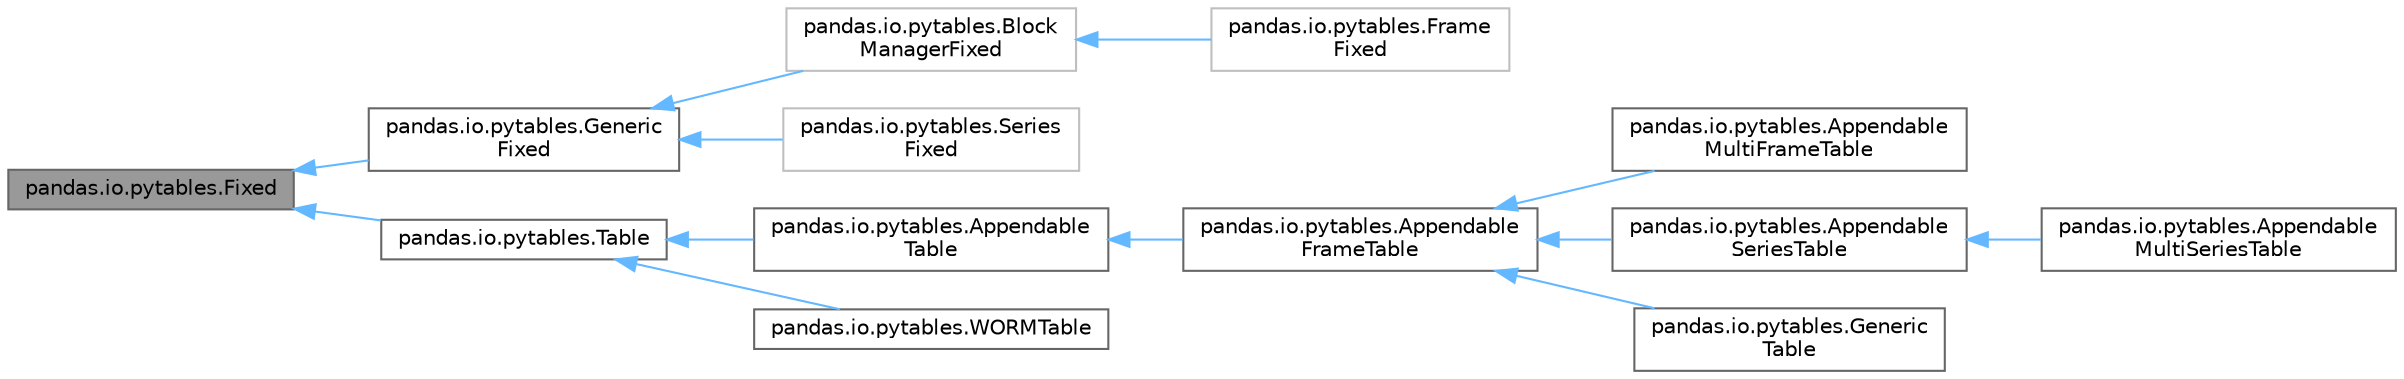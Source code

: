 digraph "pandas.io.pytables.Fixed"
{
 // LATEX_PDF_SIZE
  bgcolor="transparent";
  edge [fontname=Helvetica,fontsize=10,labelfontname=Helvetica,labelfontsize=10];
  node [fontname=Helvetica,fontsize=10,shape=box,height=0.2,width=0.4];
  rankdir="LR";
  Node1 [id="Node000001",label="pandas.io.pytables.Fixed",height=0.2,width=0.4,color="gray40", fillcolor="grey60", style="filled", fontcolor="black",tooltip=" "];
  Node1 -> Node2 [id="edge1_Node000001_Node000002",dir="back",color="steelblue1",style="solid",tooltip=" "];
  Node2 [id="Node000002",label="pandas.io.pytables.Generic\lFixed",height=0.2,width=0.4,color="gray40", fillcolor="white", style="filled",URL="$dc/d65/classpandas_1_1io_1_1pytables_1_1GenericFixed.html",tooltip=" "];
  Node2 -> Node3 [id="edge2_Node000002_Node000003",dir="back",color="steelblue1",style="solid",tooltip=" "];
  Node3 [id="Node000003",label="pandas.io.pytables.Block\lManagerFixed",height=0.2,width=0.4,color="grey75", fillcolor="white", style="filled",URL="$da/d11/classpandas_1_1io_1_1pytables_1_1BlockManagerFixed.html",tooltip=" "];
  Node3 -> Node4 [id="edge3_Node000003_Node000004",dir="back",color="steelblue1",style="solid",tooltip=" "];
  Node4 [id="Node000004",label="pandas.io.pytables.Frame\lFixed",height=0.2,width=0.4,color="grey75", fillcolor="white", style="filled",URL="$d4/d5b/classpandas_1_1io_1_1pytables_1_1FrameFixed.html",tooltip=" "];
  Node2 -> Node5 [id="edge4_Node000002_Node000005",dir="back",color="steelblue1",style="solid",tooltip=" "];
  Node5 [id="Node000005",label="pandas.io.pytables.Series\lFixed",height=0.2,width=0.4,color="grey75", fillcolor="white", style="filled",URL="$d1/da8/classpandas_1_1io_1_1pytables_1_1SeriesFixed.html",tooltip=" "];
  Node1 -> Node6 [id="edge5_Node000001_Node000006",dir="back",color="steelblue1",style="solid",tooltip=" "];
  Node6 [id="Node000006",label="pandas.io.pytables.Table",height=0.2,width=0.4,color="gray40", fillcolor="white", style="filled",URL="$d2/daf/classpandas_1_1io_1_1pytables_1_1Table.html",tooltip=" "];
  Node6 -> Node7 [id="edge6_Node000006_Node000007",dir="back",color="steelblue1",style="solid",tooltip=" "];
  Node7 [id="Node000007",label="pandas.io.pytables.Appendable\lTable",height=0.2,width=0.4,color="gray40", fillcolor="white", style="filled",URL="$df/d2c/classpandas_1_1io_1_1pytables_1_1AppendableTable.html",tooltip=" "];
  Node7 -> Node8 [id="edge7_Node000007_Node000008",dir="back",color="steelblue1",style="solid",tooltip=" "];
  Node8 [id="Node000008",label="pandas.io.pytables.Appendable\lFrameTable",height=0.2,width=0.4,color="gray40", fillcolor="white", style="filled",URL="$d1/dc1/classpandas_1_1io_1_1pytables_1_1AppendableFrameTable.html",tooltip=" "];
  Node8 -> Node9 [id="edge8_Node000008_Node000009",dir="back",color="steelblue1",style="solid",tooltip=" "];
  Node9 [id="Node000009",label="pandas.io.pytables.Appendable\lMultiFrameTable",height=0.2,width=0.4,color="gray40", fillcolor="white", style="filled",URL="$de/d0c/classpandas_1_1io_1_1pytables_1_1AppendableMultiFrameTable.html",tooltip=" "];
  Node8 -> Node10 [id="edge9_Node000008_Node000010",dir="back",color="steelblue1",style="solid",tooltip=" "];
  Node10 [id="Node000010",label="pandas.io.pytables.Appendable\lSeriesTable",height=0.2,width=0.4,color="gray40", fillcolor="white", style="filled",URL="$d9/d52/classpandas_1_1io_1_1pytables_1_1AppendableSeriesTable.html",tooltip=" "];
  Node10 -> Node11 [id="edge10_Node000010_Node000011",dir="back",color="steelblue1",style="solid",tooltip=" "];
  Node11 [id="Node000011",label="pandas.io.pytables.Appendable\lMultiSeriesTable",height=0.2,width=0.4,color="gray40", fillcolor="white", style="filled",URL="$d6/d90/classpandas_1_1io_1_1pytables_1_1AppendableMultiSeriesTable.html",tooltip=" "];
  Node8 -> Node12 [id="edge11_Node000008_Node000012",dir="back",color="steelblue1",style="solid",tooltip=" "];
  Node12 [id="Node000012",label="pandas.io.pytables.Generic\lTable",height=0.2,width=0.4,color="gray40", fillcolor="white", style="filled",URL="$d5/d2a/classpandas_1_1io_1_1pytables_1_1GenericTable.html",tooltip=" "];
  Node6 -> Node13 [id="edge12_Node000006_Node000013",dir="back",color="steelblue1",style="solid",tooltip=" "];
  Node13 [id="Node000013",label="pandas.io.pytables.WORMTable",height=0.2,width=0.4,color="gray40", fillcolor="white", style="filled",URL="$d4/d54/classpandas_1_1io_1_1pytables_1_1WORMTable.html",tooltip=" "];
}
